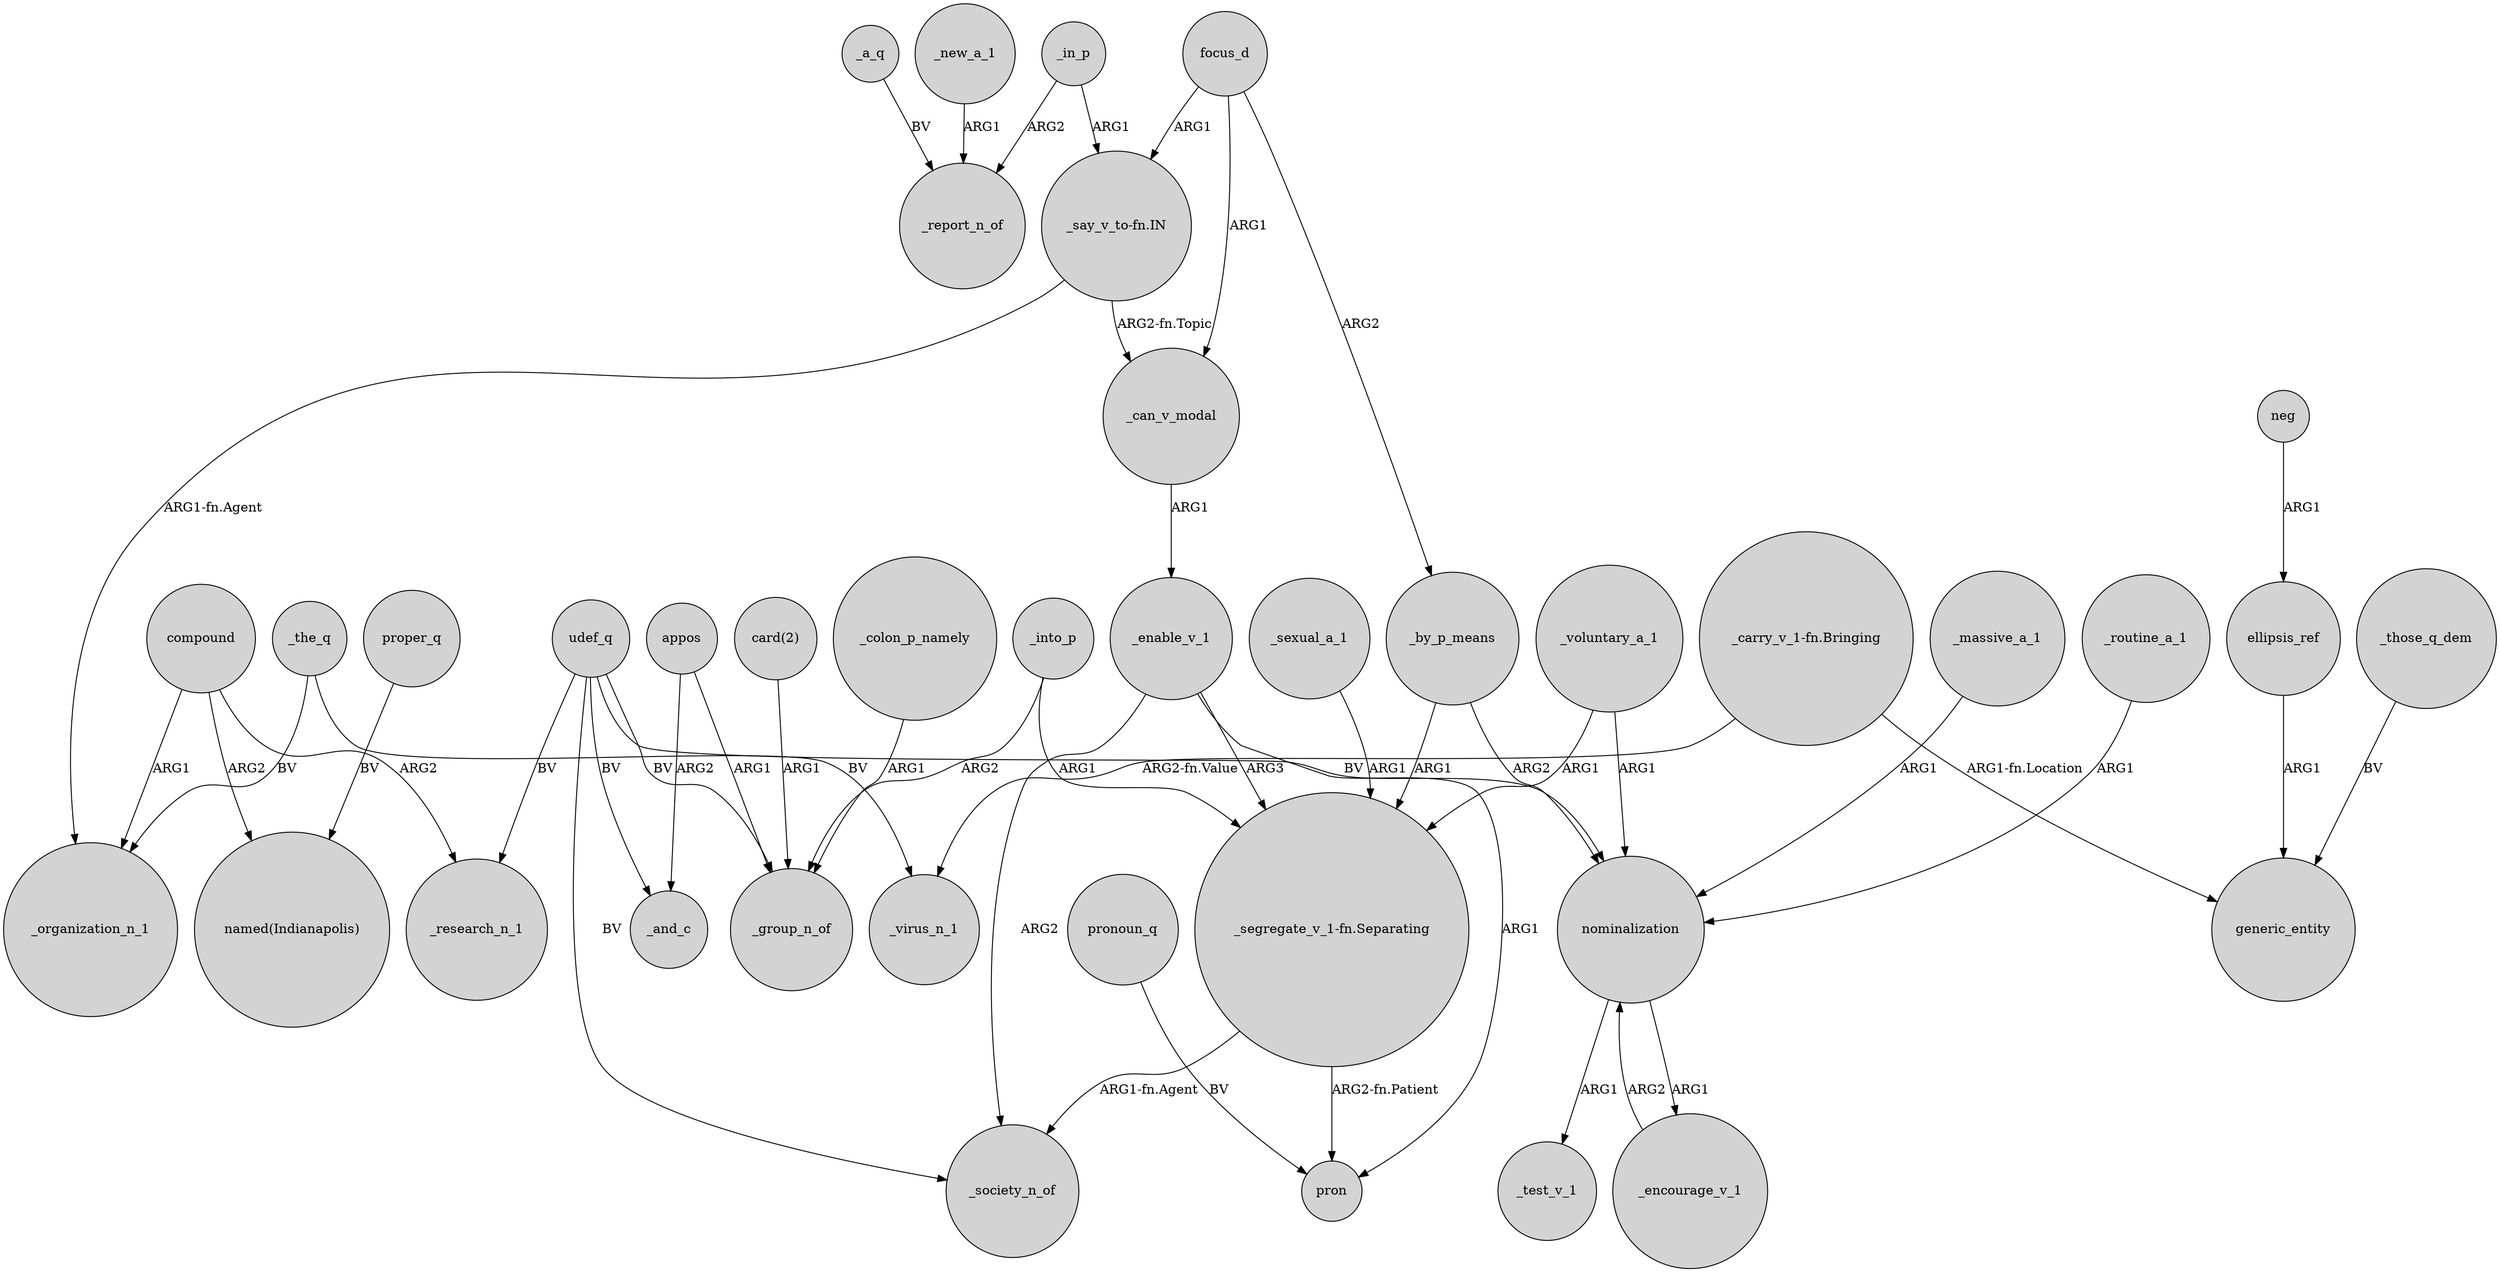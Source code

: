digraph {
	node [shape=circle style=filled]
	_a_q -> _report_n_of [label=BV]
	appos -> _group_n_of [label=ARG1]
	compound -> _organization_n_1 [label=ARG1]
	_by_p_means -> nominalization [label=ARG2]
	"_carry_v_1-fn.Bringing" -> generic_entity [label="ARG1-fn.Location"]
	_in_p -> "_say_v_to-fn.IN" [label=ARG1]
	compound -> "named(Indianapolis)" [label=ARG2]
	_sexual_a_1 -> "_segregate_v_1-fn.Separating" [label=ARG1]
	_in_p -> _report_n_of [label=ARG2]
	udef_q -> _research_n_1 [label=BV]
	"_segregate_v_1-fn.Separating" -> pron [label="ARG2-fn.Patient"]
	nominalization -> _test_v_1 [label=ARG1]
	focus_d -> _by_p_means [label=ARG2]
	_those_q_dem -> generic_entity [label=BV]
	_colon_p_namely -> _group_n_of [label=ARG1]
	"_say_v_to-fn.IN" -> _organization_n_1 [label="ARG1-fn.Agent"]
	_voluntary_a_1 -> nominalization [label=ARG1]
	"_carry_v_1-fn.Bringing" -> _virus_n_1 [label="ARG2-fn.Value"]
	neg -> ellipsis_ref [label=ARG1]
	pronoun_q -> pron [label=BV]
	_enable_v_1 -> "_segregate_v_1-fn.Separating" [label=ARG3]
	_massive_a_1 -> nominalization [label=ARG1]
	_the_q -> _organization_n_1 [label=BV]
	appos -> _and_c [label=ARG2]
	proper_q -> "named(Indianapolis)" [label=BV]
	_into_p -> "_segregate_v_1-fn.Separating" [label=ARG1]
	_routine_a_1 -> nominalization [label=ARG1]
	_new_a_1 -> _report_n_of [label=ARG1]
	_can_v_modal -> _enable_v_1 [label=ARG1]
	udef_q -> nominalization [label=BV]
	_enable_v_1 -> _society_n_of [label=ARG2]
	udef_q -> _society_n_of [label=BV]
	"_segregate_v_1-fn.Separating" -> _society_n_of [label="ARG1-fn.Agent"]
	nominalization -> _encourage_v_1 [label=ARG1]
	_voluntary_a_1 -> "_segregate_v_1-fn.Separating" [label=ARG1]
	focus_d -> _can_v_modal [label=ARG1]
	ellipsis_ref -> generic_entity [label=ARG1]
	"card(2)" -> _group_n_of [label=ARG1]
	udef_q -> _and_c [label=BV]
	compound -> _research_n_1 [label=ARG2]
	_into_p -> _group_n_of [label=ARG2]
	_encourage_v_1 -> nominalization [label=ARG2]
	udef_q -> _group_n_of [label=BV]
	_by_p_means -> "_segregate_v_1-fn.Separating" [label=ARG1]
	"_say_v_to-fn.IN" -> _can_v_modal [label="ARG2-fn.Topic"]
	_the_q -> _virus_n_1 [label=BV]
	focus_d -> "_say_v_to-fn.IN" [label=ARG1]
	_enable_v_1 -> pron [label=ARG1]
}
